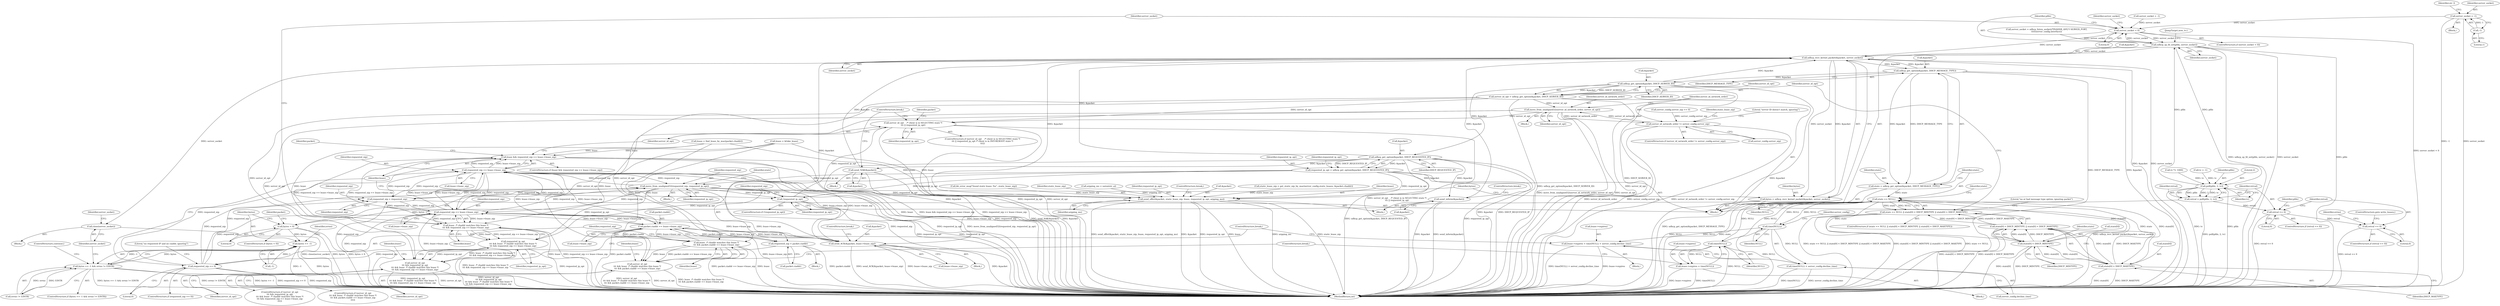 digraph "0_busybox_6d3b4bb24da9a07c263f3c1acf8df85382ff562c_1@API" {
"1000144" [label="(Call,server_socket = -1)"];
"1000146" [label="(Call,-1)"];
"1000403" [label="(Call,server_socket < 0)"];
"1000414" [label="(Call,udhcp_sp_fd_set(pfds, server_socket))"];
"1000445" [label="(Call,poll(pfds, 2, tv))"];
"1000443" [label="(Call,retval = poll(pfds, 2, tv))"];
"1000450" [label="(Call,retval <= 0)"];
"1000455" [label="(Call,retval == 0)"];
"1000497" [label="(Call,udhcp_recv_kernel_packet(&packet, server_socket))"];
"1000495" [label="(Call,bytes = udhcp_recv_kernel_packet(&packet, server_socket))"];
"1000502" [label="(Call,bytes < 0)"];
"1000508" [label="(Call,bytes == -1)"];
"1000507" [label="(Call,bytes == -1 && errno != EINTR)"];
"1000516" [label="(Call,close(server_socket))"];
"1000545" [label="(Call,udhcp_get_option(&packet, DHCP_MESSAGE_TYPE))"];
"1000543" [label="(Call,state = udhcp_get_option(&packet, DHCP_MESSAGE_TYPE))"];
"1000551" [label="(Call,state == NULL)"];
"1000550" [label="(Call,state == NULL || state[0] < DHCP_MINTYPE || state[0] > DHCP_MAXTYPE)"];
"1000555" [label="(Call,state[0] < DHCP_MINTYPE)"];
"1000554" [label="(Call,state[0] < DHCP_MINTYPE || state[0] > DHCP_MAXTYPE)"];
"1000560" [label="(Call,state[0] > DHCP_MAXTYPE)"];
"1000746" [label="(Call,time(NULL))"];
"1000741" [label="(Call,lease->expires = time(NULL) + server_config.decline_time)"];
"1000745" [label="(Call,time(NULL) + server_config.decline_time)"];
"1000773" [label="(Call,time(NULL))"];
"1000769" [label="(Call,lease->expires = time(NULL))"];
"1000571" [label="(Call,udhcp_get_option(&packet, DHCP_SERVER_ID))"];
"1000569" [label="(Call,server_id_opt = udhcp_get_option(&packet, DHCP_SERVER_ID))"];
"1000579" [label="(Call,move_from_unaligned32(server_id_network_order, server_id_opt))"];
"1000583" [label="(Call,server_id_network_order != server_config.server_nip)"];
"1000707" [label="(Call,server_id_opt    /* client is in SELECTING state */\n\t\t\t || requested_ip_opt)"];
"1000720" [label="(Call,server_id_opt\n\t\t\t && requested_ip_opt\n\t\t\t && lease  /* chaddr matches this lease */\n\t\t\t && requested_nip == lease->lease_nip)"];
"1000757" [label="(Call,server_id_opt\n\t\t\t && lease  /* chaddr matches this lease */\n\t\t\t && packet.ciaddr == lease->lease_nip)"];
"1000642" [label="(Call,udhcp_get_option(&packet, DHCP_REQUESTED_IP))"];
"1000640" [label="(Call,requested_ip_opt = udhcp_get_option(&packet, DHCP_REQUESTED_IP))"];
"1000649" [label="(Call,move_from_unaligned32(requested_nip, requested_ip_opt))"];
"1000396" [label="(Call,requested_nip = requested_nip)"];
"1000693" [label="(Call,requested_nip == lease->lease_nip)"];
"1000691" [label="(Call,lease && requested_nip == lease->lease_nip)"];
"1000724" [label="(Call,lease  /* chaddr matches this lease */\n\t\t\t && requested_nip == lease->lease_nip)"];
"1000722" [label="(Call,requested_ip_opt\n\t\t\t && lease  /* chaddr matches this lease */\n\t\t\t && requested_nip == lease->lease_nip)"];
"1000699" [label="(Call,send_ACK(&packet, lease->lease_nip))"];
"1000726" [label="(Call,requested_nip == lease->lease_nip)"];
"1000761" [label="(Call,packet.ciaddr == lease->lease_nip)"];
"1000677" [label="(Call,requested_nip = packet.ciaddr)"];
"1000683" [label="(Call,requested_nip == 0)"];
"1000759" [label="(Call,lease  /* chaddr matches this lease */\n\t\t\t && packet.ciaddr == lease->lease_nip)"];
"1000661" [label="(Call,send_offer(&packet, static_lease_nip, lease, requested_ip_opt, arpping_ms))"];
"1000674" [label="(Call,!requested_ip_opt)"];
"1000711" [label="(Call,send_NAK(&packet))"];
"1000780" [label="(Call,send_inform(&packet))"];
"1000561" [label="(Call,state[0])"];
"1000761" [label="(Call,packet.ciaddr == lease->lease_nip)"];
"1000711" [label="(Call,send_NAK(&packet))"];
"1000519" [label="(Identifier,server_socket)"];
"1000723" [label="(Identifier,requested_ip_opt)"];
"1000667" [label="(Identifier,arpping_ms)"];
"1000699" [label="(Call,send_ACK(&packet, lease->lease_nip))"];
"1000515" [label="(Block,)"];
"1000509" [label="(Identifier,bytes)"];
"1000469" [label="(Identifier,pfds)"];
"1000402" [label="(ControlStructure,if (server_socket < 0))"];
"1000449" [label="(ControlStructure,if (retval <= 0))"];
"1000661" [label="(Call,send_offer(&packet, static_lease_nip, lease, requested_ip_opt, arpping_ms))"];
"1000551" [label="(Call,state == NULL)"];
"1000451" [label="(Identifier,retval)"];
"1000590" [label="(Literal,\"server ID doesn't match, ignoring\")"];
"1000526" [label="(Identifier,packet)"];
"1000506" [label="(ControlStructure,if (bytes == -1 && errno != EINTR))"];
"1000628" [label="(Call,lease = &fake_lease)"];
"1000500" [label="(Identifier,server_socket)"];
"1000582" [label="(ControlStructure,if (server_id_network_order != server_config.server_nip))"];
"1000555" [label="(Call,state[0] < DHCP_MINTYPE)"];
"1000694" [label="(Identifier,requested_nip)"];
"1000495" [label="(Call,bytes = udhcp_recv_kernel_packet(&packet, server_socket))"];
"1000684" [label="(Identifier,requested_nip)"];
"1000691" [label="(Call,lease && requested_nip == lease->lease_nip)"];
"1000675" [label="(Identifier,requested_ip_opt)"];
"1000577" [label="(Block,)"];
"1000741" [label="(Call,lease->expires = time(NULL) + server_config.decline_time)"];
"1000713" [label="(Identifier,packet)"];
"1000734" [label="(Identifier,lease)"];
"1000415" [label="(Identifier,pfds)"];
"1000403" [label="(Call,server_socket < 0)"];
"1000444" [label="(Identifier,retval)"];
"1000771" [label="(Identifier,lease)"];
"1000749" [label="(Identifier,server_config)"];
"1000702" [label="(Call,lease->lease_nip)"];
"1000712" [label="(Call,&packet)"];
"1000688" [label="(Literal,\"no requested IP and no ciaddr, ignoring\")"];
"1000517" [label="(Identifier,server_socket)"];
"1000748" [label="(Call,server_config.decline_time)"];
"1000726" [label="(Call,requested_nip == lease->lease_nip)"];
"1000418" [label="(Call,tv = -1)"];
"1000751" [label="(ControlStructure,break;)"];
"1000683" [label="(Call,requested_nip == 0)"];
"1000605" [label="(Call,bb_error_msg(\"found static lease: %x\", static_lease_nip))"];
"1000502" [label="(Call,bytes < 0)"];
"1000504" [label="(Literal,0)"];
"1000650" [label="(Identifier,requested_nip)"];
"1000705" [label="(ControlStructure,break;)"];
"1000645" [label="(Identifier,DHCP_REQUESTED_IP)"];
"1000455" [label="(Call,retval == 0)"];
"1000513" [label="(Identifier,errno)"];
"1000454" [label="(ControlStructure,if (retval == 0))"];
"1000757" [label="(Call,server_id_opt\n\t\t\t && lease  /* chaddr matches this lease */\n\t\t\t && packet.ciaddr == lease->lease_nip)"];
"1000583" [label="(Call,server_id_network_order != server_config.server_nip)"];
"1000405" [label="(Literal,0)"];
"1000461" [label="(Identifier,errno)"];
"1000359" [label="(Call,server_config.server_nip == 0)"];
"1000634" [label="(Call,lease = find_lease_by_mac(packet.chaddr))"];
"1000770" [label="(Call,lease->expires)"];
"1000498" [label="(Call,&packet)"];
"1000144" [label="(Call,server_socket = -1)"];
"1000780" [label="(Call,send_inform(&packet))"];
"1000569" [label="(Call,server_id_opt = udhcp_get_option(&packet, DHCP_SERVER_ID))"];
"1000769" [label="(Call,lease->expires = time(NULL))"];
"1000640" [label="(Call,requested_ip_opt = udhcp_get_option(&packet, DHCP_REQUESTED_IP))"];
"1000677" [label="(Call,requested_nip = packet.ciaddr)"];
"1000708" [label="(Identifier,server_id_opt)"];
"1000774" [label="(Identifier,NULL)"];
"1000147" [label="(Literal,1)"];
"1000746" [label="(Call,time(NULL))"];
"1000760" [label="(Identifier,lease)"];
"1000581" [label="(Identifier,server_id_opt)"];
"1000450" [label="(Call,retval <= 0)"];
"1000550" [label="(Call,state == NULL || state[0] < DHCP_MINTYPE || state[0] > DHCP_MAXTYPE)"];
"1000546" [label="(Call,&packet)"];
"1000642" [label="(Call,udhcp_get_option(&packet, DHCP_REQUESTED_IP))"];
"1000674" [label="(Call,!requested_ip_opt)"];
"1000682" [label="(ControlStructure,if (requested_nip == 0))"];
"1000593" [label="(Identifier,static_lease_nip)"];
"1000719" [label="(ControlStructure,if (server_id_opt\n\t\t\t && requested_ip_opt\n\t\t\t && lease  /* chaddr matches this lease */\n\t\t\t && requested_nip == lease->lease_nip\n\t\t\t))"];
"1000731" [label="(Block,)"];
"1000710" [label="(Block,)"];
"1000448" [label="(Identifier,tv)"];
"1000765" [label="(Call,lease->lease_nip)"];
"1000446" [label="(Identifier,pfds)"];
"1000417" [label="(JumpTarget,new_tv:)"];
"1000695" [label="(Call,lease->lease_nip)"];
"1000559" [label="(Identifier,DHCP_MINTYPE)"];
"1000664" [label="(Identifier,static_lease_nip)"];
"1000497" [label="(Call,udhcp_recv_kernel_packet(&packet, server_socket))"];
"1000571" [label="(Call,udhcp_get_option(&packet, DHCP_SERVER_ID))"];
"1000142" [label="(Block,)"];
"1000580" [label="(Identifier,server_id_network_order)"];
"1000443" [label="(Call,retval = poll(pfds, 2, tv))"];
"1000507" [label="(Call,bytes == -1 && errno != EINTR)"];
"1000690" [label="(ControlStructure,if (lease && requested_nip == lease->lease_nip))"];
"1000685" [label="(Literal,0)"];
"1000579" [label="(Call,move_from_unaligned32(server_id_network_order, server_id_opt))"];
"1000722" [label="(Call,requested_ip_opt\n\t\t\t && lease  /* chaddr matches this lease */\n\t\t\t && requested_nip == lease->lease_nip)"];
"1000692" [label="(Identifier,lease)"];
"1000585" [label="(Call,server_config.server_nip)"];
"1000564" [label="(Identifier,DHCP_MAXTYPE)"];
"1000570" [label="(Identifier,server_id_opt)"];
"1000396" [label="(Call,requested_nip = requested_nip)"];
"1000407" [label="(Call,server_socket = udhcp_listen_socket(/*INADDR_ANY,*/ SERVER_PORT,\n\t\t\t\t\tserver_config.interface))"];
"1000516" [label="(Call,close(server_socket))"];
"1000701" [label="(Identifier,packet)"];
"1000408" [label="(Identifier,server_socket)"];
"1000156" [label="(Identifier,str_I)"];
"1000548" [label="(Identifier,DHCP_MESSAGE_TYPE)"];
"1000457" [label="(Literal,0)"];
"1000724" [label="(Call,lease  /* chaddr matches this lease */\n\t\t\t && requested_nip == lease->lease_nip)"];
"1000510" [label="(Call,-1)"];
"1000721" [label="(Identifier,server_id_opt)"];
"1000239" [label="(Call,arpping_ms = xatou(str_a))"];
"1000725" [label="(Identifier,lease)"];
"1000656" [label="(Block,)"];
"1000673" [label="(ControlStructure,if (!requested_ip_opt))"];
"1000501" [label="(ControlStructure,if (bytes < 0))"];
"1000576" [label="(Identifier,server_id_opt)"];
"1000574" [label="(Identifier,DHCP_SERVER_ID)"];
"1000584" [label="(Identifier,server_id_network_order)"];
"1000720" [label="(Call,server_id_opt\n\t\t\t && requested_ip_opt\n\t\t\t && lease  /* chaddr matches this lease */\n\t\t\t && requested_nip == lease->lease_nip)"];
"1000768" [label="(Block,)"];
"1000706" [label="(ControlStructure,if (server_id_opt    /* client is in SELECTING state */\n\t\t\t || requested_ip_opt /* client is in INIT-REBOOT state */\n\t\t\t))"];
"1000397" [label="(Identifier,requested_nip)"];
"1000666" [label="(Identifier,requested_ip_opt)"];
"1000783" [label="(ControlStructure,break;)"];
"1000709" [label="(Identifier,requested_ip_opt)"];
"1000549" [label="(ControlStructure,if (state == NULL || state[0] < DHCP_MINTYPE || state[0] > DHCP_MAXTYPE))"];
"1000146" [label="(Call,-1)"];
"1000643" [label="(Call,&packet)"];
"1000700" [label="(Call,&packet)"];
"1000762" [label="(Call,packet.ciaddr)"];
"1000503" [label="(Identifier,bytes)"];
"1000773" [label="(Call,time(NULL))"];
"1000452" [label="(Literal,0)"];
"1000556" [label="(Call,state[0])"];
"1000496" [label="(Identifier,bytes)"];
"1000456" [label="(Identifier,retval)"];
"1000781" [label="(Call,&packet)"];
"1000641" [label="(Identifier,requested_ip_opt)"];
"1000648" [label="(Block,)"];
"1000742" [label="(Call,lease->expires)"];
"1000727" [label="(Identifier,requested_nip)"];
"1000145" [label="(Identifier,server_socket)"];
"1000775" [label="(ControlStructure,break;)"];
"1000654" [label="(Identifier,state)"];
"1000557" [label="(Identifier,state)"];
"1000545" [label="(Call,udhcp_get_option(&packet, DHCP_MESSAGE_TYPE))"];
"1000447" [label="(Literal,2)"];
"1000554" [label="(Call,state[0] < DHCP_MINTYPE || state[0] > DHCP_MAXTYPE)"];
"1000756" [label="(ControlStructure,if (server_id_opt\n\t\t\t && lease  /* chaddr matches this lease */\n\t\t\t && packet.ciaddr == lease->lease_nip\n\t\t\t))"];
"1000560" [label="(Call,state[0] > DHCP_MAXTYPE)"];
"1000714" [label="(ControlStructure,break;)"];
"1000693" [label="(Call,requested_nip == lease->lease_nip)"];
"1000649" [label="(Call,move_from_unaligned32(requested_nip, requested_ip_opt))"];
"1000647" [label="(Identifier,requested_ip_opt)"];
"1000440" [label="(Call,tv *= 1000)"];
"1000512" [label="(Call,errno != EINTR)"];
"1000651" [label="(Identifier,requested_ip_opt)"];
"1000668" [label="(ControlStructure,break;)"];
"1000759" [label="(Call,lease  /* chaddr matches this lease */\n\t\t\t && packet.ciaddr == lease->lease_nip)"];
"1000662" [label="(Call,&packet)"];
"1000553" [label="(Identifier,NULL)"];
"1000388" [label="(Block,)"];
"1000522" [label="(ControlStructure,continue;)"];
"1000552" [label="(Identifier,state)"];
"1000398" [label="(Identifier,requested_nip)"];
"1000728" [label="(Call,lease->lease_nip)"];
"1000707" [label="(Call,server_id_opt    /* client is in SELECTING state */\n\t\t\t || requested_ip_opt)"];
"1000679" [label="(Call,packet.ciaddr)"];
"1000562" [label="(Identifier,state)"];
"1000698" [label="(Block,)"];
"1000544" [label="(Identifier,state)"];
"1000676" [label="(Block,)"];
"1000592" [label="(Call,static_lease_nip = get_static_nip_by_mac(server_config.static_leases, &packet.chaddr))"];
"1000445" [label="(Call,poll(pfds, 2, tv))"];
"1000458" [label="(ControlStructure,goto write_leases;)"];
"1000414" [label="(Call,udhcp_sp_fd_set(pfds, server_socket))"];
"1000543" [label="(Call,state = udhcp_get_option(&packet, DHCP_MESSAGE_TYPE))"];
"1000404" [label="(Identifier,server_socket)"];
"1000745" [label="(Call,time(NULL) + server_config.decline_time)"];
"1000665" [label="(Identifier,lease)"];
"1000747" [label="(Identifier,NULL)"];
"1000518" [label="(Call,server_socket = -1)"];
"1000508" [label="(Call,bytes == -1)"];
"1000678" [label="(Identifier,requested_nip)"];
"1000795" [label="(MethodReturn,int)"];
"1000572" [label="(Call,&packet)"];
"1000567" [label="(Literal,\"no or bad message type option, ignoring packet\")"];
"1000416" [label="(Identifier,server_socket)"];
"1000758" [label="(Identifier,server_id_opt)"];
"1000144" -> "1000142"  [label="AST: "];
"1000144" -> "1000146"  [label="CFG: "];
"1000145" -> "1000144"  [label="AST: "];
"1000146" -> "1000144"  [label="AST: "];
"1000156" -> "1000144"  [label="CFG: "];
"1000144" -> "1000795"  [label="DDG: server_socket"];
"1000144" -> "1000795"  [label="DDG: -1"];
"1000146" -> "1000144"  [label="DDG: 1"];
"1000144" -> "1000403"  [label="DDG: server_socket"];
"1000146" -> "1000147"  [label="CFG: "];
"1000147" -> "1000146"  [label="AST: "];
"1000403" -> "1000402"  [label="AST: "];
"1000403" -> "1000405"  [label="CFG: "];
"1000404" -> "1000403"  [label="AST: "];
"1000405" -> "1000403"  [label="AST: "];
"1000408" -> "1000403"  [label="CFG: "];
"1000415" -> "1000403"  [label="CFG: "];
"1000403" -> "1000795"  [label="DDG: server_socket < 0"];
"1000518" -> "1000403"  [label="DDG: server_socket"];
"1000497" -> "1000403"  [label="DDG: server_socket"];
"1000414" -> "1000403"  [label="DDG: server_socket"];
"1000403" -> "1000414"  [label="DDG: server_socket"];
"1000414" -> "1000388"  [label="AST: "];
"1000414" -> "1000416"  [label="CFG: "];
"1000415" -> "1000414"  [label="AST: "];
"1000416" -> "1000414"  [label="AST: "];
"1000417" -> "1000414"  [label="CFG: "];
"1000414" -> "1000795"  [label="DDG: udhcp_sp_fd_set(pfds, server_socket)"];
"1000414" -> "1000795"  [label="DDG: server_socket"];
"1000414" -> "1000795"  [label="DDG: pfds"];
"1000445" -> "1000414"  [label="DDG: pfds"];
"1000407" -> "1000414"  [label="DDG: server_socket"];
"1000414" -> "1000445"  [label="DDG: pfds"];
"1000414" -> "1000497"  [label="DDG: server_socket"];
"1000445" -> "1000443"  [label="AST: "];
"1000445" -> "1000448"  [label="CFG: "];
"1000446" -> "1000445"  [label="AST: "];
"1000447" -> "1000445"  [label="AST: "];
"1000448" -> "1000445"  [label="AST: "];
"1000443" -> "1000445"  [label="CFG: "];
"1000445" -> "1000795"  [label="DDG: pfds"];
"1000445" -> "1000795"  [label="DDG: tv"];
"1000445" -> "1000443"  [label="DDG: pfds"];
"1000445" -> "1000443"  [label="DDG: 2"];
"1000445" -> "1000443"  [label="DDG: tv"];
"1000440" -> "1000445"  [label="DDG: tv"];
"1000418" -> "1000445"  [label="DDG: tv"];
"1000443" -> "1000388"  [label="AST: "];
"1000444" -> "1000443"  [label="AST: "];
"1000451" -> "1000443"  [label="CFG: "];
"1000443" -> "1000795"  [label="DDG: poll(pfds, 2, tv)"];
"1000443" -> "1000450"  [label="DDG: retval"];
"1000450" -> "1000449"  [label="AST: "];
"1000450" -> "1000452"  [label="CFG: "];
"1000451" -> "1000450"  [label="AST: "];
"1000452" -> "1000450"  [label="AST: "];
"1000456" -> "1000450"  [label="CFG: "];
"1000469" -> "1000450"  [label="CFG: "];
"1000450" -> "1000795"  [label="DDG: retval <= 0"];
"1000450" -> "1000455"  [label="DDG: retval"];
"1000455" -> "1000454"  [label="AST: "];
"1000455" -> "1000457"  [label="CFG: "];
"1000456" -> "1000455"  [label="AST: "];
"1000457" -> "1000455"  [label="AST: "];
"1000458" -> "1000455"  [label="CFG: "];
"1000461" -> "1000455"  [label="CFG: "];
"1000455" -> "1000795"  [label="DDG: retval == 0"];
"1000497" -> "1000495"  [label="AST: "];
"1000497" -> "1000500"  [label="CFG: "];
"1000498" -> "1000497"  [label="AST: "];
"1000500" -> "1000497"  [label="AST: "];
"1000495" -> "1000497"  [label="CFG: "];
"1000497" -> "1000795"  [label="DDG: &packet"];
"1000497" -> "1000795"  [label="DDG: server_socket"];
"1000497" -> "1000495"  [label="DDG: &packet"];
"1000497" -> "1000495"  [label="DDG: server_socket"];
"1000642" -> "1000497"  [label="DDG: &packet"];
"1000699" -> "1000497"  [label="DDG: &packet"];
"1000711" -> "1000497"  [label="DDG: &packet"];
"1000780" -> "1000497"  [label="DDG: &packet"];
"1000661" -> "1000497"  [label="DDG: &packet"];
"1000545" -> "1000497"  [label="DDG: &packet"];
"1000571" -> "1000497"  [label="DDG: &packet"];
"1000497" -> "1000516"  [label="DDG: server_socket"];
"1000497" -> "1000545"  [label="DDG: &packet"];
"1000495" -> "1000388"  [label="AST: "];
"1000496" -> "1000495"  [label="AST: "];
"1000503" -> "1000495"  [label="CFG: "];
"1000495" -> "1000795"  [label="DDG: udhcp_recv_kernel_packet(&packet, server_socket)"];
"1000495" -> "1000502"  [label="DDG: bytes"];
"1000502" -> "1000501"  [label="AST: "];
"1000502" -> "1000504"  [label="CFG: "];
"1000503" -> "1000502"  [label="AST: "];
"1000504" -> "1000502"  [label="AST: "];
"1000509" -> "1000502"  [label="CFG: "];
"1000526" -> "1000502"  [label="CFG: "];
"1000502" -> "1000795"  [label="DDG: bytes"];
"1000502" -> "1000795"  [label="DDG: bytes < 0"];
"1000502" -> "1000508"  [label="DDG: bytes"];
"1000508" -> "1000507"  [label="AST: "];
"1000508" -> "1000510"  [label="CFG: "];
"1000509" -> "1000508"  [label="AST: "];
"1000510" -> "1000508"  [label="AST: "];
"1000513" -> "1000508"  [label="CFG: "];
"1000507" -> "1000508"  [label="CFG: "];
"1000508" -> "1000795"  [label="DDG: bytes"];
"1000508" -> "1000795"  [label="DDG: -1"];
"1000508" -> "1000507"  [label="DDG: bytes"];
"1000508" -> "1000507"  [label="DDG: -1"];
"1000510" -> "1000508"  [label="DDG: 1"];
"1000507" -> "1000506"  [label="AST: "];
"1000507" -> "1000512"  [label="CFG: "];
"1000512" -> "1000507"  [label="AST: "];
"1000517" -> "1000507"  [label="CFG: "];
"1000522" -> "1000507"  [label="CFG: "];
"1000507" -> "1000795"  [label="DDG: bytes == -1 && errno != EINTR"];
"1000507" -> "1000795"  [label="DDG: errno != EINTR"];
"1000507" -> "1000795"  [label="DDG: bytes == -1"];
"1000512" -> "1000507"  [label="DDG: errno"];
"1000512" -> "1000507"  [label="DDG: EINTR"];
"1000516" -> "1000515"  [label="AST: "];
"1000516" -> "1000517"  [label="CFG: "];
"1000517" -> "1000516"  [label="AST: "];
"1000519" -> "1000516"  [label="CFG: "];
"1000516" -> "1000795"  [label="DDG: close(server_socket)"];
"1000545" -> "1000543"  [label="AST: "];
"1000545" -> "1000548"  [label="CFG: "];
"1000546" -> "1000545"  [label="AST: "];
"1000548" -> "1000545"  [label="AST: "];
"1000543" -> "1000545"  [label="CFG: "];
"1000545" -> "1000795"  [label="DDG: DHCP_MESSAGE_TYPE"];
"1000545" -> "1000795"  [label="DDG: &packet"];
"1000545" -> "1000543"  [label="DDG: &packet"];
"1000545" -> "1000543"  [label="DDG: DHCP_MESSAGE_TYPE"];
"1000545" -> "1000571"  [label="DDG: &packet"];
"1000543" -> "1000388"  [label="AST: "];
"1000544" -> "1000543"  [label="AST: "];
"1000552" -> "1000543"  [label="CFG: "];
"1000543" -> "1000795"  [label="DDG: udhcp_get_option(&packet, DHCP_MESSAGE_TYPE)"];
"1000543" -> "1000551"  [label="DDG: state"];
"1000551" -> "1000550"  [label="AST: "];
"1000551" -> "1000553"  [label="CFG: "];
"1000552" -> "1000551"  [label="AST: "];
"1000553" -> "1000551"  [label="AST: "];
"1000557" -> "1000551"  [label="CFG: "];
"1000550" -> "1000551"  [label="CFG: "];
"1000551" -> "1000795"  [label="DDG: NULL"];
"1000551" -> "1000795"  [label="DDG: state"];
"1000551" -> "1000550"  [label="DDG: state"];
"1000551" -> "1000550"  [label="DDG: NULL"];
"1000555" -> "1000551"  [label="DDG: state[0]"];
"1000560" -> "1000551"  [label="DDG: state[0]"];
"1000746" -> "1000551"  [label="DDG: NULL"];
"1000773" -> "1000551"  [label="DDG: NULL"];
"1000551" -> "1000555"  [label="DDG: state"];
"1000551" -> "1000560"  [label="DDG: state"];
"1000551" -> "1000746"  [label="DDG: NULL"];
"1000551" -> "1000773"  [label="DDG: NULL"];
"1000550" -> "1000549"  [label="AST: "];
"1000550" -> "1000554"  [label="CFG: "];
"1000554" -> "1000550"  [label="AST: "];
"1000567" -> "1000550"  [label="CFG: "];
"1000570" -> "1000550"  [label="CFG: "];
"1000550" -> "1000795"  [label="DDG: state == NULL || state[0] < DHCP_MINTYPE || state[0] > DHCP_MAXTYPE"];
"1000550" -> "1000795"  [label="DDG: state[0] < DHCP_MINTYPE || state[0] > DHCP_MAXTYPE"];
"1000550" -> "1000795"  [label="DDG: state == NULL"];
"1000554" -> "1000550"  [label="DDG: state[0] < DHCP_MINTYPE"];
"1000554" -> "1000550"  [label="DDG: state[0] > DHCP_MAXTYPE"];
"1000555" -> "1000554"  [label="AST: "];
"1000555" -> "1000559"  [label="CFG: "];
"1000556" -> "1000555"  [label="AST: "];
"1000559" -> "1000555"  [label="AST: "];
"1000562" -> "1000555"  [label="CFG: "];
"1000554" -> "1000555"  [label="CFG: "];
"1000555" -> "1000795"  [label="DDG: state[0]"];
"1000555" -> "1000795"  [label="DDG: DHCP_MINTYPE"];
"1000555" -> "1000554"  [label="DDG: state[0]"];
"1000555" -> "1000554"  [label="DDG: DHCP_MINTYPE"];
"1000560" -> "1000555"  [label="DDG: state[0]"];
"1000555" -> "1000560"  [label="DDG: state[0]"];
"1000554" -> "1000560"  [label="CFG: "];
"1000560" -> "1000554"  [label="AST: "];
"1000554" -> "1000795"  [label="DDG: state[0] > DHCP_MAXTYPE"];
"1000554" -> "1000795"  [label="DDG: state[0] < DHCP_MINTYPE"];
"1000560" -> "1000554"  [label="DDG: state[0]"];
"1000560" -> "1000554"  [label="DDG: DHCP_MAXTYPE"];
"1000560" -> "1000564"  [label="CFG: "];
"1000561" -> "1000560"  [label="AST: "];
"1000564" -> "1000560"  [label="AST: "];
"1000560" -> "1000795"  [label="DDG: DHCP_MAXTYPE"];
"1000560" -> "1000795"  [label="DDG: state[0]"];
"1000746" -> "1000745"  [label="AST: "];
"1000746" -> "1000747"  [label="CFG: "];
"1000747" -> "1000746"  [label="AST: "];
"1000749" -> "1000746"  [label="CFG: "];
"1000746" -> "1000795"  [label="DDG: NULL"];
"1000746" -> "1000741"  [label="DDG: NULL"];
"1000746" -> "1000745"  [label="DDG: NULL"];
"1000741" -> "1000731"  [label="AST: "];
"1000741" -> "1000745"  [label="CFG: "];
"1000742" -> "1000741"  [label="AST: "];
"1000745" -> "1000741"  [label="AST: "];
"1000751" -> "1000741"  [label="CFG: "];
"1000741" -> "1000795"  [label="DDG: lease->expires"];
"1000741" -> "1000795"  [label="DDG: time(NULL) + server_config.decline_time"];
"1000745" -> "1000748"  [label="CFG: "];
"1000748" -> "1000745"  [label="AST: "];
"1000745" -> "1000795"  [label="DDG: server_config.decline_time"];
"1000745" -> "1000795"  [label="DDG: time(NULL)"];
"1000773" -> "1000769"  [label="AST: "];
"1000773" -> "1000774"  [label="CFG: "];
"1000774" -> "1000773"  [label="AST: "];
"1000769" -> "1000773"  [label="CFG: "];
"1000773" -> "1000795"  [label="DDG: NULL"];
"1000773" -> "1000769"  [label="DDG: NULL"];
"1000769" -> "1000768"  [label="AST: "];
"1000770" -> "1000769"  [label="AST: "];
"1000775" -> "1000769"  [label="CFG: "];
"1000769" -> "1000795"  [label="DDG: time(NULL)"];
"1000769" -> "1000795"  [label="DDG: lease->expires"];
"1000571" -> "1000569"  [label="AST: "];
"1000571" -> "1000574"  [label="CFG: "];
"1000572" -> "1000571"  [label="AST: "];
"1000574" -> "1000571"  [label="AST: "];
"1000569" -> "1000571"  [label="CFG: "];
"1000571" -> "1000795"  [label="DDG: DHCP_SERVER_ID"];
"1000571" -> "1000795"  [label="DDG: &packet"];
"1000571" -> "1000569"  [label="DDG: &packet"];
"1000571" -> "1000569"  [label="DDG: DHCP_SERVER_ID"];
"1000571" -> "1000642"  [label="DDG: &packet"];
"1000569" -> "1000388"  [label="AST: "];
"1000570" -> "1000569"  [label="AST: "];
"1000576" -> "1000569"  [label="CFG: "];
"1000569" -> "1000795"  [label="DDG: udhcp_get_option(&packet, DHCP_SERVER_ID)"];
"1000569" -> "1000795"  [label="DDG: server_id_opt"];
"1000569" -> "1000579"  [label="DDG: server_id_opt"];
"1000569" -> "1000707"  [label="DDG: server_id_opt"];
"1000569" -> "1000720"  [label="DDG: server_id_opt"];
"1000569" -> "1000757"  [label="DDG: server_id_opt"];
"1000579" -> "1000577"  [label="AST: "];
"1000579" -> "1000581"  [label="CFG: "];
"1000580" -> "1000579"  [label="AST: "];
"1000581" -> "1000579"  [label="AST: "];
"1000584" -> "1000579"  [label="CFG: "];
"1000579" -> "1000795"  [label="DDG: move_from_unaligned32(server_id_network_order, server_id_opt)"];
"1000579" -> "1000795"  [label="DDG: server_id_opt"];
"1000583" -> "1000579"  [label="DDG: server_id_network_order"];
"1000579" -> "1000583"  [label="DDG: server_id_network_order"];
"1000579" -> "1000707"  [label="DDG: server_id_opt"];
"1000579" -> "1000720"  [label="DDG: server_id_opt"];
"1000579" -> "1000757"  [label="DDG: server_id_opt"];
"1000583" -> "1000582"  [label="AST: "];
"1000583" -> "1000585"  [label="CFG: "];
"1000584" -> "1000583"  [label="AST: "];
"1000585" -> "1000583"  [label="AST: "];
"1000590" -> "1000583"  [label="CFG: "];
"1000593" -> "1000583"  [label="CFG: "];
"1000583" -> "1000795"  [label="DDG: server_id_network_order != server_config.server_nip"];
"1000583" -> "1000795"  [label="DDG: server_id_network_order"];
"1000583" -> "1000795"  [label="DDG: server_config.server_nip"];
"1000359" -> "1000583"  [label="DDG: server_config.server_nip"];
"1000707" -> "1000706"  [label="AST: "];
"1000707" -> "1000708"  [label="CFG: "];
"1000707" -> "1000709"  [label="CFG: "];
"1000708" -> "1000707"  [label="AST: "];
"1000709" -> "1000707"  [label="AST: "];
"1000713" -> "1000707"  [label="CFG: "];
"1000714" -> "1000707"  [label="CFG: "];
"1000707" -> "1000795"  [label="DDG: requested_ip_opt"];
"1000707" -> "1000795"  [label="DDG: server_id_opt"];
"1000707" -> "1000795"  [label="DDG: server_id_opt    /* client is in SELECTING state */\n\t\t\t || requested_ip_opt"];
"1000674" -> "1000707"  [label="DDG: requested_ip_opt"];
"1000720" -> "1000719"  [label="AST: "];
"1000720" -> "1000721"  [label="CFG: "];
"1000720" -> "1000722"  [label="CFG: "];
"1000721" -> "1000720"  [label="AST: "];
"1000722" -> "1000720"  [label="AST: "];
"1000734" -> "1000720"  [label="CFG: "];
"1000751" -> "1000720"  [label="CFG: "];
"1000720" -> "1000795"  [label="DDG: server_id_opt"];
"1000720" -> "1000795"  [label="DDG: server_id_opt\n\t\t\t && requested_ip_opt\n\t\t\t && lease  /* chaddr matches this lease */\n\t\t\t && requested_nip == lease->lease_nip"];
"1000720" -> "1000795"  [label="DDG: requested_ip_opt\n\t\t\t && lease  /* chaddr matches this lease */\n\t\t\t && requested_nip == lease->lease_nip"];
"1000722" -> "1000720"  [label="DDG: requested_ip_opt"];
"1000722" -> "1000720"  [label="DDG: lease  /* chaddr matches this lease */\n\t\t\t && requested_nip == lease->lease_nip"];
"1000757" -> "1000756"  [label="AST: "];
"1000757" -> "1000758"  [label="CFG: "];
"1000757" -> "1000759"  [label="CFG: "];
"1000758" -> "1000757"  [label="AST: "];
"1000759" -> "1000757"  [label="AST: "];
"1000771" -> "1000757"  [label="CFG: "];
"1000775" -> "1000757"  [label="CFG: "];
"1000757" -> "1000795"  [label="DDG: server_id_opt\n\t\t\t && lease  /* chaddr matches this lease */\n\t\t\t && packet.ciaddr == lease->lease_nip"];
"1000757" -> "1000795"  [label="DDG: server_id_opt"];
"1000757" -> "1000795"  [label="DDG: lease  /* chaddr matches this lease */\n\t\t\t && packet.ciaddr == lease->lease_nip"];
"1000759" -> "1000757"  [label="DDG: lease"];
"1000759" -> "1000757"  [label="DDG: packet.ciaddr == lease->lease_nip"];
"1000642" -> "1000640"  [label="AST: "];
"1000642" -> "1000645"  [label="CFG: "];
"1000643" -> "1000642"  [label="AST: "];
"1000645" -> "1000642"  [label="AST: "];
"1000640" -> "1000642"  [label="CFG: "];
"1000642" -> "1000795"  [label="DDG: &packet"];
"1000642" -> "1000795"  [label="DDG: DHCP_REQUESTED_IP"];
"1000642" -> "1000640"  [label="DDG: &packet"];
"1000642" -> "1000640"  [label="DDG: DHCP_REQUESTED_IP"];
"1000642" -> "1000661"  [label="DDG: &packet"];
"1000642" -> "1000699"  [label="DDG: &packet"];
"1000642" -> "1000711"  [label="DDG: &packet"];
"1000642" -> "1000780"  [label="DDG: &packet"];
"1000640" -> "1000388"  [label="AST: "];
"1000641" -> "1000640"  [label="AST: "];
"1000647" -> "1000640"  [label="CFG: "];
"1000640" -> "1000795"  [label="DDG: requested_ip_opt"];
"1000640" -> "1000795"  [label="DDG: udhcp_get_option(&packet, DHCP_REQUESTED_IP)"];
"1000640" -> "1000649"  [label="DDG: requested_ip_opt"];
"1000640" -> "1000661"  [label="DDG: requested_ip_opt"];
"1000640" -> "1000674"  [label="DDG: requested_ip_opt"];
"1000640" -> "1000722"  [label="DDG: requested_ip_opt"];
"1000649" -> "1000648"  [label="AST: "];
"1000649" -> "1000651"  [label="CFG: "];
"1000650" -> "1000649"  [label="AST: "];
"1000651" -> "1000649"  [label="AST: "];
"1000654" -> "1000649"  [label="CFG: "];
"1000649" -> "1000795"  [label="DDG: requested_nip"];
"1000649" -> "1000795"  [label="DDG: requested_ip_opt"];
"1000649" -> "1000795"  [label="DDG: move_from_unaligned32(requested_nip, requested_ip_opt)"];
"1000649" -> "1000396"  [label="DDG: requested_nip"];
"1000396" -> "1000649"  [label="DDG: requested_nip"];
"1000683" -> "1000649"  [label="DDG: requested_nip"];
"1000726" -> "1000649"  [label="DDG: requested_nip"];
"1000693" -> "1000649"  [label="DDG: requested_nip"];
"1000649" -> "1000661"  [label="DDG: requested_ip_opt"];
"1000649" -> "1000674"  [label="DDG: requested_ip_opt"];
"1000649" -> "1000693"  [label="DDG: requested_nip"];
"1000649" -> "1000722"  [label="DDG: requested_ip_opt"];
"1000649" -> "1000726"  [label="DDG: requested_nip"];
"1000396" -> "1000388"  [label="AST: "];
"1000396" -> "1000398"  [label="CFG: "];
"1000397" -> "1000396"  [label="AST: "];
"1000398" -> "1000396"  [label="AST: "];
"1000404" -> "1000396"  [label="CFG: "];
"1000396" -> "1000795"  [label="DDG: requested_nip"];
"1000683" -> "1000396"  [label="DDG: requested_nip"];
"1000726" -> "1000396"  [label="DDG: requested_nip"];
"1000693" -> "1000396"  [label="DDG: requested_nip"];
"1000396" -> "1000693"  [label="DDG: requested_nip"];
"1000396" -> "1000726"  [label="DDG: requested_nip"];
"1000693" -> "1000691"  [label="AST: "];
"1000693" -> "1000695"  [label="CFG: "];
"1000694" -> "1000693"  [label="AST: "];
"1000695" -> "1000693"  [label="AST: "];
"1000691" -> "1000693"  [label="CFG: "];
"1000693" -> "1000795"  [label="DDG: lease->lease_nip"];
"1000693" -> "1000795"  [label="DDG: requested_nip"];
"1000693" -> "1000691"  [label="DDG: requested_nip"];
"1000693" -> "1000691"  [label="DDG: lease->lease_nip"];
"1000683" -> "1000693"  [label="DDG: requested_nip"];
"1000726" -> "1000693"  [label="DDG: requested_nip"];
"1000726" -> "1000693"  [label="DDG: lease->lease_nip"];
"1000699" -> "1000693"  [label="DDG: lease->lease_nip"];
"1000761" -> "1000693"  [label="DDG: lease->lease_nip"];
"1000693" -> "1000699"  [label="DDG: lease->lease_nip"];
"1000693" -> "1000726"  [label="DDG: requested_nip"];
"1000693" -> "1000726"  [label="DDG: lease->lease_nip"];
"1000693" -> "1000761"  [label="DDG: lease->lease_nip"];
"1000691" -> "1000690"  [label="AST: "];
"1000691" -> "1000692"  [label="CFG: "];
"1000692" -> "1000691"  [label="AST: "];
"1000701" -> "1000691"  [label="CFG: "];
"1000708" -> "1000691"  [label="CFG: "];
"1000691" -> "1000795"  [label="DDG: requested_nip == lease->lease_nip"];
"1000691" -> "1000795"  [label="DDG: lease"];
"1000691" -> "1000795"  [label="DDG: lease && requested_nip == lease->lease_nip"];
"1000628" -> "1000691"  [label="DDG: lease"];
"1000634" -> "1000691"  [label="DDG: lease"];
"1000724" -> "1000691"  [label="DDG: requested_nip == lease->lease_nip"];
"1000691" -> "1000724"  [label="DDG: requested_nip == lease->lease_nip"];
"1000724" -> "1000722"  [label="AST: "];
"1000724" -> "1000725"  [label="CFG: "];
"1000724" -> "1000726"  [label="CFG: "];
"1000725" -> "1000724"  [label="AST: "];
"1000726" -> "1000724"  [label="AST: "];
"1000722" -> "1000724"  [label="CFG: "];
"1000724" -> "1000795"  [label="DDG: lease"];
"1000724" -> "1000795"  [label="DDG: requested_nip == lease->lease_nip"];
"1000724" -> "1000722"  [label="DDG: lease"];
"1000724" -> "1000722"  [label="DDG: requested_nip == lease->lease_nip"];
"1000628" -> "1000724"  [label="DDG: lease"];
"1000634" -> "1000724"  [label="DDG: lease"];
"1000726" -> "1000724"  [label="DDG: requested_nip"];
"1000726" -> "1000724"  [label="DDG: lease->lease_nip"];
"1000722" -> "1000723"  [label="CFG: "];
"1000723" -> "1000722"  [label="AST: "];
"1000722" -> "1000795"  [label="DDG: lease  /* chaddr matches this lease */\n\t\t\t && requested_nip == lease->lease_nip"];
"1000722" -> "1000795"  [label="DDG: requested_ip_opt"];
"1000699" -> "1000698"  [label="AST: "];
"1000699" -> "1000702"  [label="CFG: "];
"1000700" -> "1000699"  [label="AST: "];
"1000702" -> "1000699"  [label="AST: "];
"1000705" -> "1000699"  [label="CFG: "];
"1000699" -> "1000795"  [label="DDG: &packet"];
"1000699" -> "1000795"  [label="DDG: send_ACK(&packet, lease->lease_nip)"];
"1000699" -> "1000795"  [label="DDG: lease->lease_nip"];
"1000761" -> "1000699"  [label="DDG: lease->lease_nip"];
"1000726" -> "1000699"  [label="DDG: lease->lease_nip"];
"1000699" -> "1000726"  [label="DDG: lease->lease_nip"];
"1000699" -> "1000761"  [label="DDG: lease->lease_nip"];
"1000726" -> "1000728"  [label="CFG: "];
"1000727" -> "1000726"  [label="AST: "];
"1000728" -> "1000726"  [label="AST: "];
"1000726" -> "1000795"  [label="DDG: requested_nip"];
"1000726" -> "1000795"  [label="DDG: lease->lease_nip"];
"1000683" -> "1000726"  [label="DDG: requested_nip"];
"1000761" -> "1000726"  [label="DDG: lease->lease_nip"];
"1000726" -> "1000761"  [label="DDG: lease->lease_nip"];
"1000761" -> "1000759"  [label="AST: "];
"1000761" -> "1000765"  [label="CFG: "];
"1000762" -> "1000761"  [label="AST: "];
"1000765" -> "1000761"  [label="AST: "];
"1000759" -> "1000761"  [label="CFG: "];
"1000761" -> "1000795"  [label="DDG: packet.ciaddr"];
"1000761" -> "1000795"  [label="DDG: lease->lease_nip"];
"1000761" -> "1000677"  [label="DDG: packet.ciaddr"];
"1000761" -> "1000759"  [label="DDG: packet.ciaddr"];
"1000761" -> "1000759"  [label="DDG: lease->lease_nip"];
"1000677" -> "1000676"  [label="AST: "];
"1000677" -> "1000679"  [label="CFG: "];
"1000678" -> "1000677"  [label="AST: "];
"1000679" -> "1000677"  [label="AST: "];
"1000684" -> "1000677"  [label="CFG: "];
"1000677" -> "1000795"  [label="DDG: packet.ciaddr"];
"1000677" -> "1000683"  [label="DDG: requested_nip"];
"1000683" -> "1000682"  [label="AST: "];
"1000683" -> "1000685"  [label="CFG: "];
"1000684" -> "1000683"  [label="AST: "];
"1000685" -> "1000683"  [label="AST: "];
"1000688" -> "1000683"  [label="CFG: "];
"1000692" -> "1000683"  [label="CFG: "];
"1000683" -> "1000795"  [label="DDG: requested_nip"];
"1000683" -> "1000795"  [label="DDG: requested_nip == 0"];
"1000759" -> "1000760"  [label="CFG: "];
"1000760" -> "1000759"  [label="AST: "];
"1000759" -> "1000795"  [label="DDG: lease"];
"1000759" -> "1000795"  [label="DDG: packet.ciaddr == lease->lease_nip"];
"1000628" -> "1000759"  [label="DDG: lease"];
"1000634" -> "1000759"  [label="DDG: lease"];
"1000661" -> "1000656"  [label="AST: "];
"1000661" -> "1000667"  [label="CFG: "];
"1000662" -> "1000661"  [label="AST: "];
"1000664" -> "1000661"  [label="AST: "];
"1000665" -> "1000661"  [label="AST: "];
"1000666" -> "1000661"  [label="AST: "];
"1000667" -> "1000661"  [label="AST: "];
"1000668" -> "1000661"  [label="CFG: "];
"1000661" -> "1000795"  [label="DDG: static_lease_nip"];
"1000661" -> "1000795"  [label="DDG: send_offer(&packet, static_lease_nip, lease, requested_ip_opt, arpping_ms)"];
"1000661" -> "1000795"  [label="DDG: &packet"];
"1000661" -> "1000795"  [label="DDG: requested_ip_opt"];
"1000661" -> "1000795"  [label="DDG: lease"];
"1000661" -> "1000795"  [label="DDG: arpping_ms"];
"1000592" -> "1000661"  [label="DDG: static_lease_nip"];
"1000605" -> "1000661"  [label="DDG: static_lease_nip"];
"1000628" -> "1000661"  [label="DDG: lease"];
"1000634" -> "1000661"  [label="DDG: lease"];
"1000239" -> "1000661"  [label="DDG: arpping_ms"];
"1000674" -> "1000673"  [label="AST: "];
"1000674" -> "1000675"  [label="CFG: "];
"1000675" -> "1000674"  [label="AST: "];
"1000678" -> "1000674"  [label="CFG: "];
"1000692" -> "1000674"  [label="CFG: "];
"1000674" -> "1000795"  [label="DDG: requested_ip_opt"];
"1000674" -> "1000795"  [label="DDG: !requested_ip_opt"];
"1000711" -> "1000710"  [label="AST: "];
"1000711" -> "1000712"  [label="CFG: "];
"1000712" -> "1000711"  [label="AST: "];
"1000714" -> "1000711"  [label="CFG: "];
"1000711" -> "1000795"  [label="DDG: send_NAK(&packet)"];
"1000711" -> "1000795"  [label="DDG: &packet"];
"1000780" -> "1000656"  [label="AST: "];
"1000780" -> "1000781"  [label="CFG: "];
"1000781" -> "1000780"  [label="AST: "];
"1000783" -> "1000780"  [label="CFG: "];
"1000780" -> "1000795"  [label="DDG: send_inform(&packet)"];
"1000780" -> "1000795"  [label="DDG: &packet"];
}

